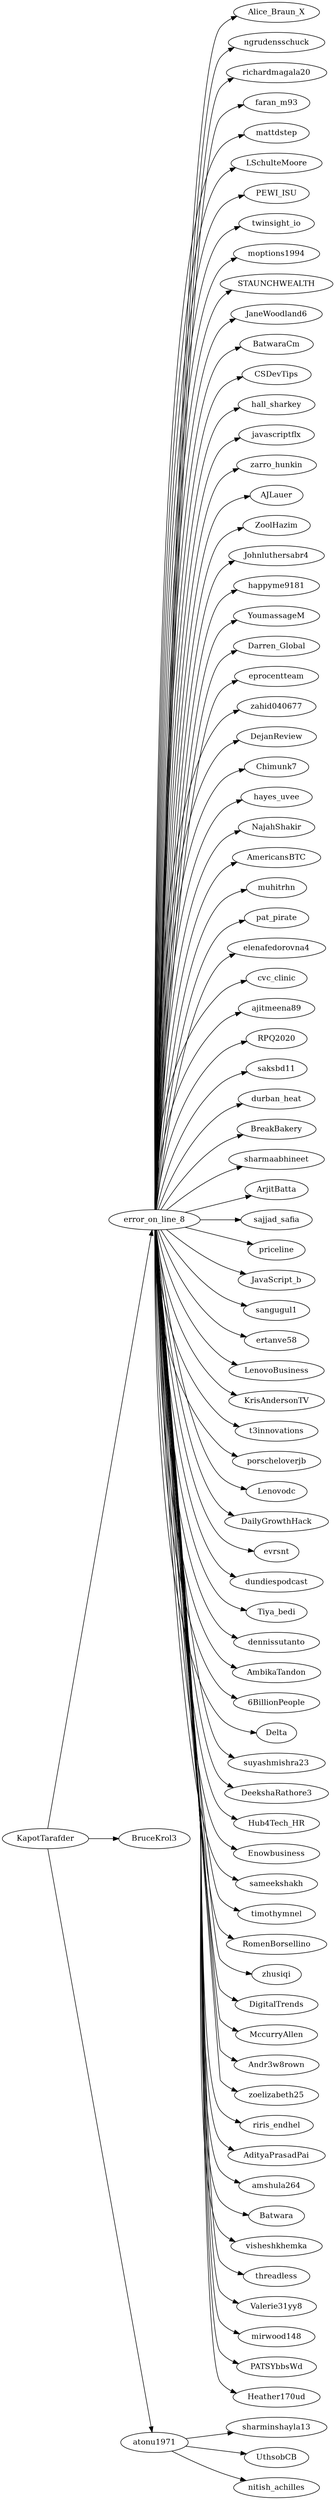 // graph
digraph KapotTarafder {
	KapotTarafder [label=KapotTarafder]
	error_on_line_8 [label=error_on_line_8]
	KapotTarafder -> error_on_line_8
	BruceKrol3 [label=BruceKrol3]
	KapotTarafder -> BruceKrol3
	atonu1971 [label=atonu1971]
	KapotTarafder -> atonu1971
	error_on_line_8 [label=error_on_line_8]
	Alice_Braun_X [label=Alice_Braun_X]
	error_on_line_8 -> Alice_Braun_X
	ngrudensschuck [label=ngrudensschuck]
	error_on_line_8 -> ngrudensschuck
	richardmagala20 [label=richardmagala20]
	error_on_line_8 -> richardmagala20
	faran_m93 [label=faran_m93]
	error_on_line_8 -> faran_m93
	mattdstep [label=mattdstep]
	error_on_line_8 -> mattdstep
	LSchulteMoore [label=LSchulteMoore]
	error_on_line_8 -> LSchulteMoore
	PEWI_ISU [label=PEWI_ISU]
	error_on_line_8 -> PEWI_ISU
	twinsight_io [label=twinsight_io]
	error_on_line_8 -> twinsight_io
	moptions1994 [label=moptions1994]
	error_on_line_8 -> moptions1994
	STAUNCHWEALTH [label=STAUNCHWEALTH]
	error_on_line_8 -> STAUNCHWEALTH
	JaneWoodland6 [label=JaneWoodland6]
	error_on_line_8 -> JaneWoodland6
	BatwaraCm [label=BatwaraCm]
	error_on_line_8 -> BatwaraCm
	CSDevTips [label=CSDevTips]
	error_on_line_8 -> CSDevTips
	hall_sharkey [label=hall_sharkey]
	error_on_line_8 -> hall_sharkey
	javascriptflx [label=javascriptflx]
	error_on_line_8 -> javascriptflx
	zarro_hunkin [label=zarro_hunkin]
	error_on_line_8 -> zarro_hunkin
	AJLauer [label=AJLauer]
	error_on_line_8 -> AJLauer
	ZoolHazim [label=ZoolHazim]
	error_on_line_8 -> ZoolHazim
	Johnluthersabr4 [label=Johnluthersabr4]
	error_on_line_8 -> Johnluthersabr4
	happyme9181 [label=happyme9181]
	error_on_line_8 -> happyme9181
	YoumassageM [label=YoumassageM]
	error_on_line_8 -> YoumassageM
	Darren_Global [label=Darren_Global]
	error_on_line_8 -> Darren_Global
	eprocentteam [label=eprocentteam]
	error_on_line_8 -> eprocentteam
	zahid040677 [label=zahid040677]
	error_on_line_8 -> zahid040677
	DejanReview [label=DejanReview]
	error_on_line_8 -> DejanReview
	Chimunk7 [label=Chimunk7]
	error_on_line_8 -> Chimunk7
	hayes_uvee [label=hayes_uvee]
	error_on_line_8 -> hayes_uvee
	NajahShakir [label=NajahShakir]
	error_on_line_8 -> NajahShakir
	AmericansBTC [label=AmericansBTC]
	error_on_line_8 -> AmericansBTC
	muhitrhn [label=muhitrhn]
	error_on_line_8 -> muhitrhn
	pat_pirate [label=pat_pirate]
	error_on_line_8 -> pat_pirate
	elenafedorovna4 [label=elenafedorovna4]
	error_on_line_8 -> elenafedorovna4
	cvc_clinic [label=cvc_clinic]
	error_on_line_8 -> cvc_clinic
	ajitmeena89 [label=ajitmeena89]
	error_on_line_8 -> ajitmeena89
	RPQ2020 [label=RPQ2020]
	error_on_line_8 -> RPQ2020
	saksbd11 [label=saksbd11]
	error_on_line_8 -> saksbd11
	durban_heat [label=durban_heat]
	error_on_line_8 -> durban_heat
	BreakBakery [label=BreakBakery]
	error_on_line_8 -> BreakBakery
	sharmaabhineet [label=sharmaabhineet]
	error_on_line_8 -> sharmaabhineet
	ArjitBatta [label=ArjitBatta]
	error_on_line_8 -> ArjitBatta
	sajjad_safia [label=sajjad_safia]
	error_on_line_8 -> sajjad_safia
	priceline [label=priceline]
	error_on_line_8 -> priceline
	JavaScript_b [label=JavaScript_b]
	error_on_line_8 -> JavaScript_b
	sangugul1 [label=sangugul1]
	error_on_line_8 -> sangugul1
	ertanve58 [label=ertanve58]
	error_on_line_8 -> ertanve58
	LenovoBusiness [label=LenovoBusiness]
	error_on_line_8 -> LenovoBusiness
	KrisAndersonTV [label=KrisAndersonTV]
	error_on_line_8 -> KrisAndersonTV
	t3innovations [label=t3innovations]
	error_on_line_8 -> t3innovations
	porscheloverjb [label=porscheloverjb]
	error_on_line_8 -> porscheloverjb
	Lenovodc [label=Lenovodc]
	error_on_line_8 -> Lenovodc
	DailyGrowthHack [label=DailyGrowthHack]
	error_on_line_8 -> DailyGrowthHack
	evrsnt [label=evrsnt]
	error_on_line_8 -> evrsnt
	dundiespodcast [label=dundiespodcast]
	error_on_line_8 -> dundiespodcast
	Tiya_bedi [label=Tiya_bedi]
	error_on_line_8 -> Tiya_bedi
	dennissutanto [label=dennissutanto]
	error_on_line_8 -> dennissutanto
	AmbikaTandon [label=AmbikaTandon]
	error_on_line_8 -> AmbikaTandon
	"6BillionPeople" [label="6BillionPeople"]
	error_on_line_8 -> "6BillionPeople"
	Delta [label=Delta]
	error_on_line_8 -> Delta
	suyashmishra23 [label=suyashmishra23]
	error_on_line_8 -> suyashmishra23
	DeekshaRathore3 [label=DeekshaRathore3]
	error_on_line_8 -> DeekshaRathore3
	Hub4Tech_HR [label=Hub4Tech_HR]
	error_on_line_8 -> Hub4Tech_HR
	Enowbusiness [label=Enowbusiness]
	error_on_line_8 -> Enowbusiness
	sameekshakh [label=sameekshakh]
	error_on_line_8 -> sameekshakh
	timothymnel [label=timothymnel]
	error_on_line_8 -> timothymnel
	RomenBorsellino [label=RomenBorsellino]
	error_on_line_8 -> RomenBorsellino
	zhusiqi [label=zhusiqi]
	error_on_line_8 -> zhusiqi
	DigitalTrends [label=DigitalTrends]
	error_on_line_8 -> DigitalTrends
	MccurryAllen [label=MccurryAllen]
	error_on_line_8 -> MccurryAllen
	Andr3w8rown [label=Andr3w8rown]
	error_on_line_8 -> Andr3w8rown
	zoelizabeth25 [label=zoelizabeth25]
	error_on_line_8 -> zoelizabeth25
	riris_endhel [label=riris_endhel]
	error_on_line_8 -> riris_endhel
	AdityaPrasadPai [label=AdityaPrasadPai]
	error_on_line_8 -> AdityaPrasadPai
	amshula264 [label=amshula264]
	error_on_line_8 -> amshula264
	Batwara [label=Batwara]
	error_on_line_8 -> Batwara
	visheshkhemka [label=visheshkhemka]
	error_on_line_8 -> visheshkhemka
	threadless [label=threadless]
	error_on_line_8 -> threadless
	Valerie31yy8 [label=Valerie31yy8]
	error_on_line_8 -> Valerie31yy8
	mirwood148 [label=mirwood148]
	error_on_line_8 -> mirwood148
	PATSYbbsWd [label=PATSYbbsWd]
	error_on_line_8 -> PATSYbbsWd
	Heather170ud [label=Heather170ud]
	error_on_line_8 -> Heather170ud
	BruceKrol3 [label=BruceKrol3]
	atonu1971 [label=atonu1971]
	sharminshayla13 [label=sharminshayla13]
	atonu1971 -> sharminshayla13
	UthsobCB [label=UthsobCB]
	atonu1971 -> UthsobCB
	nitish_achilles [label=nitish_achilles]
	atonu1971 -> nitish_achilles
	rankdir=LR size="75,50"
}
